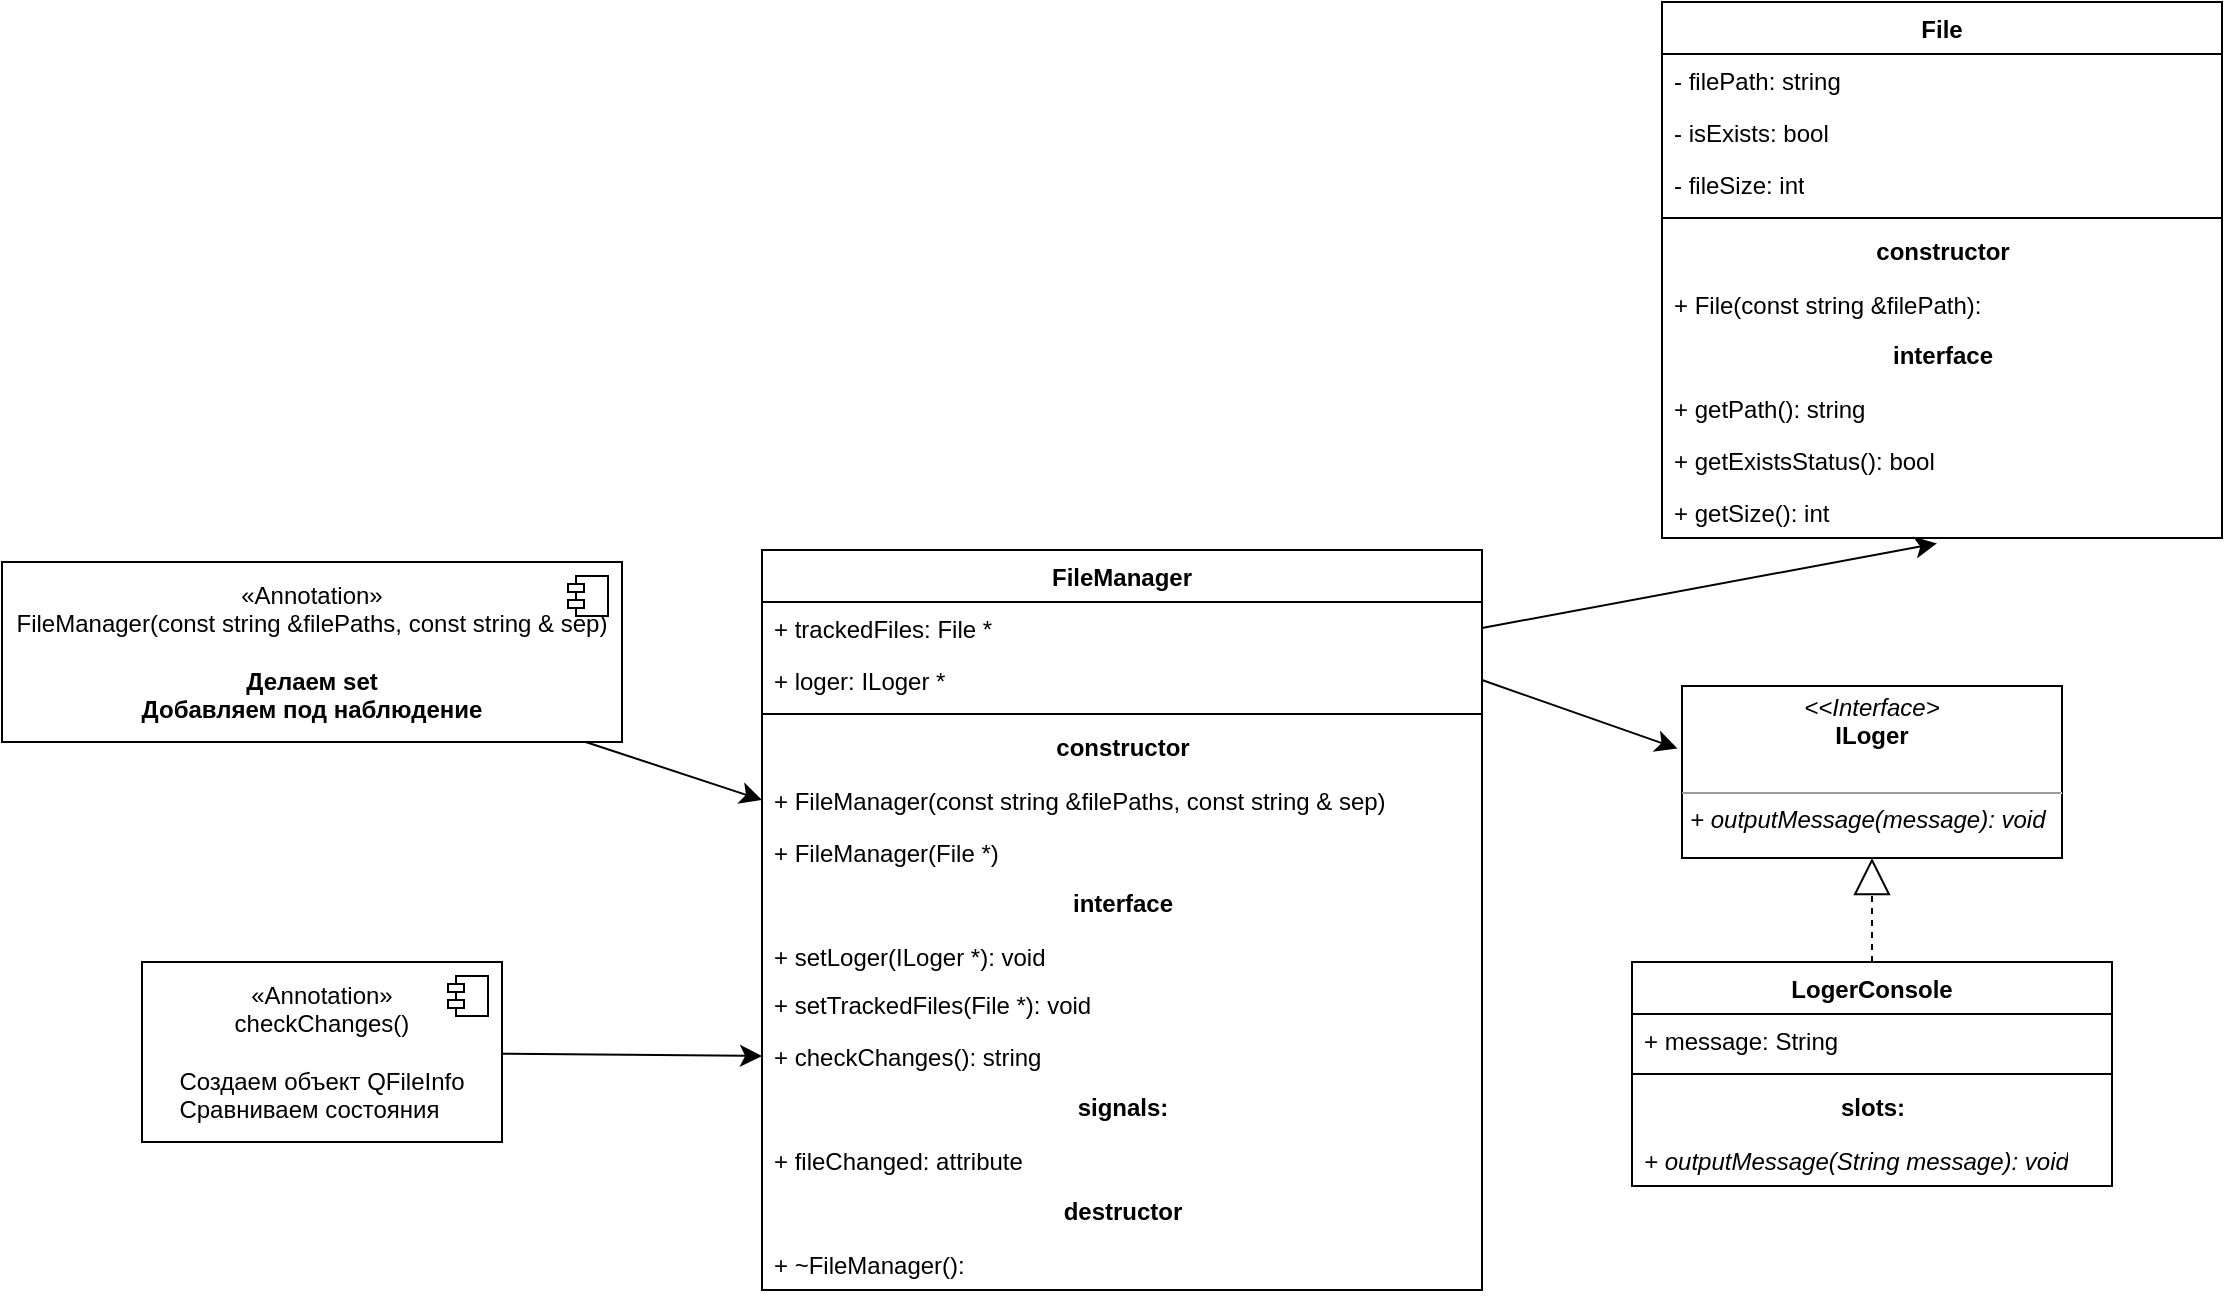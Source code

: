 <mxfile version="24.2.1" type="device">
  <diagram id="C5RBs43oDa-KdzZeNtuy" name="Page-1">
    <mxGraphModel dx="2404" dy="714" grid="1" gridSize="10" guides="1" tooltips="1" connect="1" arrows="1" fold="1" page="1" pageScale="1" pageWidth="1169" pageHeight="827" math="0" shadow="0">
      <root>
        <mxCell id="WIyWlLk6GJQsqaUBKTNV-0" />
        <mxCell id="WIyWlLk6GJQsqaUBKTNV-1" parent="WIyWlLk6GJQsqaUBKTNV-0" />
        <mxCell id="BAJ9Ufmrav8TbOn7blmV-0" value="File" style="swimlane;fontStyle=1;align=center;verticalAlign=top;childLayout=stackLayout;horizontal=1;startSize=26;horizontalStack=0;resizeParent=1;resizeParentMax=0;resizeLast=0;collapsible=1;marginBottom=0;whiteSpace=wrap;html=1;" parent="WIyWlLk6GJQsqaUBKTNV-1" vertex="1">
          <mxGeometry x="650" width="280" height="268" as="geometry">
            <mxRectangle x="210" y="180" width="60" height="30" as="alternateBounds" />
          </mxGeometry>
        </mxCell>
        <mxCell id="BAJ9Ufmrav8TbOn7blmV-1" value="- filePath: string" style="text;strokeColor=none;fillColor=none;align=left;verticalAlign=top;spacingLeft=4;spacingRight=4;overflow=hidden;rotatable=0;points=[[0,0.5],[1,0.5]];portConstraint=eastwest;whiteSpace=wrap;html=1;" parent="BAJ9Ufmrav8TbOn7blmV-0" vertex="1">
          <mxGeometry y="26" width="280" height="26" as="geometry" />
        </mxCell>
        <mxCell id="BAJ9Ufmrav8TbOn7blmV-47" value="- isExists: bool" style="text;strokeColor=none;fillColor=none;align=left;verticalAlign=top;spacingLeft=4;spacingRight=4;overflow=hidden;rotatable=0;points=[[0,0.5],[1,0.5]];portConstraint=eastwest;whiteSpace=wrap;html=1;" parent="BAJ9Ufmrav8TbOn7blmV-0" vertex="1">
          <mxGeometry y="52" width="280" height="26" as="geometry" />
        </mxCell>
        <mxCell id="BAJ9Ufmrav8TbOn7blmV-9" value="- fileSize: int" style="text;strokeColor=none;fillColor=none;align=left;verticalAlign=top;spacingLeft=4;spacingRight=4;overflow=hidden;rotatable=0;points=[[0,0.5],[1,0.5]];portConstraint=eastwest;whiteSpace=wrap;html=1;" parent="BAJ9Ufmrav8TbOn7blmV-0" vertex="1">
          <mxGeometry y="78" width="280" height="26" as="geometry" />
        </mxCell>
        <mxCell id="BAJ9Ufmrav8TbOn7blmV-2" value="" style="line;strokeWidth=1;fillColor=none;align=left;verticalAlign=middle;spacingTop=-1;spacingLeft=3;spacingRight=3;rotatable=0;labelPosition=right;points=[];portConstraint=eastwest;strokeColor=inherit;" parent="BAJ9Ufmrav8TbOn7blmV-0" vertex="1">
          <mxGeometry y="104" width="280" height="8" as="geometry" />
        </mxCell>
        <mxCell id="_fVFuxNAZo7906RtrIrG-14" value="constructor" style="text;align=center;fontStyle=1;verticalAlign=middle;spacingLeft=3;spacingRight=3;strokeColor=none;rotatable=0;points=[[0,0.5],[1,0.5]];portConstraint=eastwest;html=1;" parent="BAJ9Ufmrav8TbOn7blmV-0" vertex="1">
          <mxGeometry y="112" width="280" height="26" as="geometry" />
        </mxCell>
        <mxCell id="_fVFuxNAZo7906RtrIrG-15" value="+ File(const string &amp;amp;filePath):" style="text;strokeColor=none;fillColor=none;align=left;verticalAlign=top;spacingLeft=4;spacingRight=4;overflow=hidden;rotatable=0;points=[[0,0.5],[1,0.5]];portConstraint=eastwest;whiteSpace=wrap;html=1;" parent="BAJ9Ufmrav8TbOn7blmV-0" vertex="1">
          <mxGeometry y="138" width="280" height="26" as="geometry" />
        </mxCell>
        <mxCell id="_fVFuxNAZo7906RtrIrG-16" value="interface" style="text;align=center;fontStyle=1;verticalAlign=middle;spacingLeft=3;spacingRight=3;strokeColor=none;rotatable=0;points=[[0,0.5],[1,0.5]];portConstraint=eastwest;html=1;" parent="BAJ9Ufmrav8TbOn7blmV-0" vertex="1">
          <mxGeometry y="164" width="280" height="26" as="geometry" />
        </mxCell>
        <mxCell id="_fVFuxNAZo7906RtrIrG-0" value="+ getPath(): string" style="text;strokeColor=none;fillColor=none;align=left;verticalAlign=top;spacingLeft=4;spacingRight=4;overflow=hidden;rotatable=0;points=[[0,0.5],[1,0.5]];portConstraint=eastwest;whiteSpace=wrap;html=1;" parent="BAJ9Ufmrav8TbOn7blmV-0" vertex="1">
          <mxGeometry y="190" width="280" height="26" as="geometry" />
        </mxCell>
        <mxCell id="_fVFuxNAZo7906RtrIrG-1" value="+ getExistsStatus(): bool" style="text;strokeColor=none;fillColor=none;align=left;verticalAlign=top;spacingLeft=4;spacingRight=4;overflow=hidden;rotatable=0;points=[[0,0.5],[1,0.5]];portConstraint=eastwest;whiteSpace=wrap;html=1;" parent="BAJ9Ufmrav8TbOn7blmV-0" vertex="1">
          <mxGeometry y="216" width="280" height="26" as="geometry" />
        </mxCell>
        <mxCell id="BAJ9Ufmrav8TbOn7blmV-17" value="+ getSize(): int" style="text;strokeColor=none;fillColor=none;align=left;verticalAlign=top;spacingLeft=4;spacingRight=4;overflow=hidden;rotatable=0;points=[[0,0.5],[1,0.5]];portConstraint=eastwest;whiteSpace=wrap;html=1;" parent="BAJ9Ufmrav8TbOn7blmV-0" vertex="1">
          <mxGeometry y="242" width="280" height="26" as="geometry" />
        </mxCell>
        <mxCell id="BAJ9Ufmrav8TbOn7blmV-10" value="FileManager" style="swimlane;fontStyle=1;align=center;verticalAlign=top;childLayout=stackLayout;horizontal=1;startSize=26;horizontalStack=0;resizeParent=1;resizeParentMax=0;resizeLast=0;collapsible=1;marginBottom=0;whiteSpace=wrap;html=1;" parent="WIyWlLk6GJQsqaUBKTNV-1" vertex="1">
          <mxGeometry x="200" y="274" width="360" height="370" as="geometry" />
        </mxCell>
        <mxCell id="BAJ9Ufmrav8TbOn7blmV-11" value="+ trackedFiles: File *" style="text;strokeColor=none;fillColor=none;align=left;verticalAlign=top;spacingLeft=4;spacingRight=4;overflow=hidden;rotatable=0;points=[[0,0.5],[1,0.5]];portConstraint=eastwest;whiteSpace=wrap;html=1;" parent="BAJ9Ufmrav8TbOn7blmV-10" vertex="1">
          <mxGeometry y="26" width="360" height="26" as="geometry" />
        </mxCell>
        <mxCell id="BAJ9Ufmrav8TbOn7blmV-18" value="+ loger: ILoger *" style="text;strokeColor=none;fillColor=none;align=left;verticalAlign=top;spacingLeft=4;spacingRight=4;overflow=hidden;rotatable=0;points=[[0,0.5],[1,0.5]];portConstraint=eastwest;whiteSpace=wrap;html=1;" parent="BAJ9Ufmrav8TbOn7blmV-10" vertex="1">
          <mxGeometry y="52" width="360" height="26" as="geometry" />
        </mxCell>
        <mxCell id="BAJ9Ufmrav8TbOn7blmV-12" value="" style="line;strokeWidth=1;fillColor=none;align=left;verticalAlign=middle;spacingTop=-1;spacingLeft=3;spacingRight=3;rotatable=0;labelPosition=right;points=[];portConstraint=eastwest;strokeColor=inherit;" parent="BAJ9Ufmrav8TbOn7blmV-10" vertex="1">
          <mxGeometry y="78" width="360" height="8" as="geometry" />
        </mxCell>
        <mxCell id="_fVFuxNAZo7906RtrIrG-5" value="constructor" style="text;align=center;fontStyle=1;verticalAlign=middle;spacingLeft=3;spacingRight=3;strokeColor=none;rotatable=0;points=[[0,0.5],[1,0.5]];portConstraint=eastwest;html=1;" parent="BAJ9Ufmrav8TbOn7blmV-10" vertex="1">
          <mxGeometry y="86" width="360" height="26" as="geometry" />
        </mxCell>
        <mxCell id="_fVFuxNAZo7906RtrIrG-9" value="+ FileManager(const string &amp;amp;filePaths, const string &amp;amp; sep)&amp;nbsp;" style="text;strokeColor=none;fillColor=none;align=left;verticalAlign=top;spacingLeft=4;spacingRight=4;overflow=hidden;rotatable=0;points=[[0,0.5],[1,0.5]];portConstraint=eastwest;whiteSpace=wrap;html=1;" parent="BAJ9Ufmrav8TbOn7blmV-10" vertex="1">
          <mxGeometry y="112" width="360" height="26" as="geometry" />
        </mxCell>
        <mxCell id="BAJ9Ufmrav8TbOn7blmV-41" value="+ FileManager(File *)" style="text;strokeColor=none;fillColor=none;align=left;verticalAlign=top;spacingLeft=4;spacingRight=4;overflow=hidden;rotatable=0;points=[[0,0.5],[1,0.5]];portConstraint=eastwest;whiteSpace=wrap;html=1;" parent="BAJ9Ufmrav8TbOn7blmV-10" vertex="1">
          <mxGeometry y="138" width="360" height="26" as="geometry" />
        </mxCell>
        <mxCell id="_fVFuxNAZo7906RtrIrG-6" value="interface" style="text;align=center;fontStyle=1;verticalAlign=middle;spacingLeft=3;spacingRight=3;strokeColor=none;rotatable=0;points=[[0,0.5],[1,0.5]];portConstraint=eastwest;html=1;" parent="BAJ9Ufmrav8TbOn7blmV-10" vertex="1">
          <mxGeometry y="164" width="360" height="26" as="geometry" />
        </mxCell>
        <mxCell id="BAJ9Ufmrav8TbOn7blmV-13" value="&lt;div style=&quot;&quot;&gt;&lt;/div&gt;+ setLoger(ILoger *): void" style="text;strokeColor=none;fillColor=none;align=left;verticalAlign=top;spacingLeft=4;spacingRight=4;overflow=hidden;rotatable=0;points=[[0,0.5],[1,0.5]];portConstraint=eastwest;whiteSpace=wrap;html=1;" parent="BAJ9Ufmrav8TbOn7blmV-10" vertex="1">
          <mxGeometry y="190" width="360" height="24" as="geometry" />
        </mxCell>
        <mxCell id="BAJ9Ufmrav8TbOn7blmV-42" value="+ setTrackedFiles(File *): void" style="text;strokeColor=none;fillColor=none;align=left;verticalAlign=top;spacingLeft=4;spacingRight=4;overflow=hidden;rotatable=0;points=[[0,0.5],[1,0.5]];portConstraint=eastwest;whiteSpace=wrap;html=1;" parent="BAJ9Ufmrav8TbOn7blmV-10" vertex="1">
          <mxGeometry y="214" width="360" height="26" as="geometry" />
        </mxCell>
        <mxCell id="_fVFuxNAZo7906RtrIrG-2" value="+ checkChanges(): string" style="text;strokeColor=none;fillColor=none;align=left;verticalAlign=top;spacingLeft=4;spacingRight=4;overflow=hidden;rotatable=0;points=[[0,0.5],[1,0.5]];portConstraint=eastwest;whiteSpace=wrap;html=1;" parent="BAJ9Ufmrav8TbOn7blmV-10" vertex="1">
          <mxGeometry y="240" width="360" height="26" as="geometry" />
        </mxCell>
        <mxCell id="_fVFuxNAZo7906RtrIrG-3" value="signals:" style="text;align=center;fontStyle=1;verticalAlign=middle;spacingLeft=3;spacingRight=3;strokeColor=none;rotatable=0;points=[[0,0.5],[1,0.5]];portConstraint=eastwest;html=1;" parent="BAJ9Ufmrav8TbOn7blmV-10" vertex="1">
          <mxGeometry y="266" width="360" height="26" as="geometry" />
        </mxCell>
        <mxCell id="_fVFuxNAZo7906RtrIrG-4" value="+ fileChanged: attribute" style="text;strokeColor=none;fillColor=none;align=left;verticalAlign=top;spacingLeft=4;spacingRight=4;overflow=hidden;rotatable=0;points=[[0,0.5],[1,0.5]];portConstraint=eastwest;whiteSpace=wrap;html=1;" parent="BAJ9Ufmrav8TbOn7blmV-10" vertex="1">
          <mxGeometry y="292" width="360" height="26" as="geometry" />
        </mxCell>
        <mxCell id="_fVFuxNAZo7906RtrIrG-23" value="destructor" style="text;align=center;fontStyle=1;verticalAlign=middle;spacingLeft=3;spacingRight=3;strokeColor=none;rotatable=0;points=[[0,0.5],[1,0.5]];portConstraint=eastwest;html=1;" parent="BAJ9Ufmrav8TbOn7blmV-10" vertex="1">
          <mxGeometry y="318" width="360" height="26" as="geometry" />
        </mxCell>
        <mxCell id="_fVFuxNAZo7906RtrIrG-24" value="+ ~FileManager():" style="text;strokeColor=none;fillColor=none;align=left;verticalAlign=top;spacingLeft=4;spacingRight=4;overflow=hidden;rotatable=0;points=[[0,0.5],[1,0.5]];portConstraint=eastwest;whiteSpace=wrap;html=1;" parent="BAJ9Ufmrav8TbOn7blmV-10" vertex="1">
          <mxGeometry y="344" width="360" height="26" as="geometry" />
        </mxCell>
        <mxCell id="BAJ9Ufmrav8TbOn7blmV-23" value="LogerConsole" style="swimlane;fontStyle=1;align=center;verticalAlign=top;childLayout=stackLayout;horizontal=1;startSize=26;horizontalStack=0;resizeParent=1;resizeParentMax=0;resizeLast=0;collapsible=1;marginBottom=0;whiteSpace=wrap;html=1;" parent="WIyWlLk6GJQsqaUBKTNV-1" vertex="1">
          <mxGeometry x="635" y="480" width="240" height="112" as="geometry" />
        </mxCell>
        <mxCell id="BAJ9Ufmrav8TbOn7blmV-24" value="+ message: String" style="text;align=left;verticalAlign=top;spacingLeft=4;spacingRight=4;overflow=hidden;rotatable=0;points=[[0,0.5],[1,0.5]];portConstraint=eastwest;whiteSpace=wrap;html=1;" parent="BAJ9Ufmrav8TbOn7blmV-23" vertex="1">
          <mxGeometry y="26" width="240" height="26" as="geometry" />
        </mxCell>
        <mxCell id="BAJ9Ufmrav8TbOn7blmV-25" value="" style="line;strokeWidth=1;align=left;verticalAlign=middle;spacingTop=-1;spacingLeft=3;spacingRight=3;rotatable=0;labelPosition=right;points=[];portConstraint=eastwest;" parent="BAJ9Ufmrav8TbOn7blmV-23" vertex="1">
          <mxGeometry y="52" width="240" height="8" as="geometry" />
        </mxCell>
        <mxCell id="_fVFuxNAZo7906RtrIrG-7" value="slots:" style="text;align=center;fontStyle=1;verticalAlign=middle;spacingLeft=3;spacingRight=3;strokeColor=none;rotatable=0;points=[[0,0.5],[1,0.5]];portConstraint=eastwest;html=1;" parent="BAJ9Ufmrav8TbOn7blmV-23" vertex="1">
          <mxGeometry y="60" width="240" height="26" as="geometry" />
        </mxCell>
        <mxCell id="BAJ9Ufmrav8TbOn7blmV-26" value="&lt;i style=&quot;border-color: var(--border-color);&quot;&gt;+ outputMessage(String message): void&lt;/i&gt;" style="text;align=left;verticalAlign=top;spacingLeft=4;spacingRight=4;overflow=hidden;rotatable=0;points=[[0,0.5],[1,0.5]];portConstraint=eastwest;whiteSpace=wrap;html=1;" parent="BAJ9Ufmrav8TbOn7blmV-23" vertex="1">
          <mxGeometry y="86" width="240" height="26" as="geometry" />
        </mxCell>
        <mxCell id="BAJ9Ufmrav8TbOn7blmV-27" value="" style="endArrow=block;endSize=16;endFill=0;html=1;rounded=0;entryX=0.5;entryY=1;entryDx=0;entryDy=0;exitX=0.5;exitY=0;exitDx=0;exitDy=0;dashed=1;" parent="WIyWlLk6GJQsqaUBKTNV-1" source="BAJ9Ufmrav8TbOn7blmV-23" target="BAJ9Ufmrav8TbOn7blmV-33" edge="1">
          <mxGeometry width="160" relative="1" as="geometry">
            <mxPoint x="610" y="750" as="sourcePoint" />
            <mxPoint x="540" y="540" as="targetPoint" />
          </mxGeometry>
        </mxCell>
        <mxCell id="BAJ9Ufmrav8TbOn7blmV-33" value="&lt;p style=&quot;margin:0px;margin-top:4px;text-align:center;&quot;&gt;&lt;i&gt;&amp;lt;&amp;lt;Interface&amp;gt;&lt;/i&gt;&lt;br&gt;&lt;b&gt;ILoger&lt;/b&gt;&lt;/p&gt;&lt;p style=&quot;margin:0px;margin-left:4px;&quot;&gt;&lt;br&gt;&lt;/p&gt;&lt;hr size=&quot;1&quot;&gt;&lt;p style=&quot;margin:0px;margin-left:4px;&quot;&gt;&lt;i&gt;+ outputMessage(message): void&lt;/i&gt;&lt;br&gt;&lt;/p&gt;" style="verticalAlign=top;align=left;overflow=fill;fontSize=12;fontFamily=Helvetica;html=1;whiteSpace=wrap;" parent="WIyWlLk6GJQsqaUBKTNV-1" vertex="1">
          <mxGeometry x="660" y="342" width="190" height="86" as="geometry" />
        </mxCell>
        <mxCell id="_fVFuxNAZo7906RtrIrG-13" style="edgeStyle=none;curved=1;rounded=0;orthogonalLoop=1;jettySize=auto;html=1;entryX=0;entryY=0.5;entryDx=0;entryDy=0;fontSize=12;startSize=8;endSize=8;" parent="WIyWlLk6GJQsqaUBKTNV-1" source="_fVFuxNAZo7906RtrIrG-10" target="_fVFuxNAZo7906RtrIrG-9" edge="1">
          <mxGeometry relative="1" as="geometry" />
        </mxCell>
        <mxCell id="_fVFuxNAZo7906RtrIrG-10" value="«Annotation»&lt;br&gt;&lt;span style=&quot;text-align: left;&quot;&gt;FileManager(const string &amp;amp;filePaths, const string &amp;amp; sep)&lt;/span&gt;&lt;div&gt;&lt;div style=&quot;text-align: left;&quot;&gt;&lt;br&gt;&lt;/div&gt;&lt;div&gt;&lt;b&gt;Делаем set&lt;/b&gt;&lt;/div&gt;&lt;div&gt;&lt;b&gt;Добавляем под наблюдение&lt;/b&gt;&lt;/div&gt;&lt;/div&gt;" style="html=1;dropTarget=0;whiteSpace=wrap;" parent="WIyWlLk6GJQsqaUBKTNV-1" vertex="1">
          <mxGeometry x="-180" y="280" width="310" height="90" as="geometry" />
        </mxCell>
        <mxCell id="_fVFuxNAZo7906RtrIrG-11" value="" style="shape=module;jettyWidth=8;jettyHeight=4;" parent="_fVFuxNAZo7906RtrIrG-10" vertex="1">
          <mxGeometry x="1" width="20" height="20" relative="1" as="geometry">
            <mxPoint x="-27" y="7" as="offset" />
          </mxGeometry>
        </mxCell>
        <mxCell id="_fVFuxNAZo7906RtrIrG-22" style="edgeStyle=none;curved=1;rounded=0;orthogonalLoop=1;jettySize=auto;html=1;entryX=0;entryY=0.5;entryDx=0;entryDy=0;fontSize=12;startSize=8;endSize=8;" parent="WIyWlLk6GJQsqaUBKTNV-1" source="_fVFuxNAZo7906RtrIrG-17" target="_fVFuxNAZo7906RtrIrG-2" edge="1">
          <mxGeometry relative="1" as="geometry" />
        </mxCell>
        <mxCell id="_fVFuxNAZo7906RtrIrG-17" value="«Annotation»&lt;br&gt;&lt;span style=&quot;text-align: left;&quot;&gt;checkChanges()&lt;/span&gt;&lt;br&gt;&lt;div&gt;&lt;span style=&quot;text-align: left;&quot;&gt;&lt;br&gt;&lt;/span&gt;&lt;/div&gt;&lt;div style=&quot;text-align: left;&quot;&gt;Создаем объект QFileInfo&lt;/div&gt;&lt;div style=&quot;text-align: left;&quot;&gt;Сравниваем состояния&lt;/div&gt;" style="html=1;dropTarget=0;whiteSpace=wrap;" parent="WIyWlLk6GJQsqaUBKTNV-1" vertex="1">
          <mxGeometry x="-110" y="480" width="180" height="90" as="geometry" />
        </mxCell>
        <mxCell id="_fVFuxNAZo7906RtrIrG-18" value="" style="shape=module;jettyWidth=8;jettyHeight=4;" parent="_fVFuxNAZo7906RtrIrG-17" vertex="1">
          <mxGeometry x="1" width="20" height="20" relative="1" as="geometry">
            <mxPoint x="-27" y="7" as="offset" />
          </mxGeometry>
        </mxCell>
        <mxCell id="KfcxVbfFiPb-PrR5l2CM-5" style="edgeStyle=none;curved=1;rounded=0;orthogonalLoop=1;jettySize=auto;html=1;exitX=1;exitY=0.5;exitDx=0;exitDy=0;entryX=0.491;entryY=1.104;entryDx=0;entryDy=0;entryPerimeter=0;fontSize=12;startSize=8;endSize=8;" edge="1" parent="WIyWlLk6GJQsqaUBKTNV-1" source="BAJ9Ufmrav8TbOn7blmV-11" target="BAJ9Ufmrav8TbOn7blmV-17">
          <mxGeometry relative="1" as="geometry" />
        </mxCell>
        <mxCell id="KfcxVbfFiPb-PrR5l2CM-6" style="edgeStyle=none;curved=1;rounded=0;orthogonalLoop=1;jettySize=auto;html=1;exitX=1;exitY=0.5;exitDx=0;exitDy=0;entryX=-0.012;entryY=0.364;entryDx=0;entryDy=0;entryPerimeter=0;fontSize=12;startSize=8;endSize=8;" edge="1" parent="WIyWlLk6GJQsqaUBKTNV-1" source="BAJ9Ufmrav8TbOn7blmV-18" target="BAJ9Ufmrav8TbOn7blmV-33">
          <mxGeometry relative="1" as="geometry" />
        </mxCell>
      </root>
    </mxGraphModel>
  </diagram>
</mxfile>
